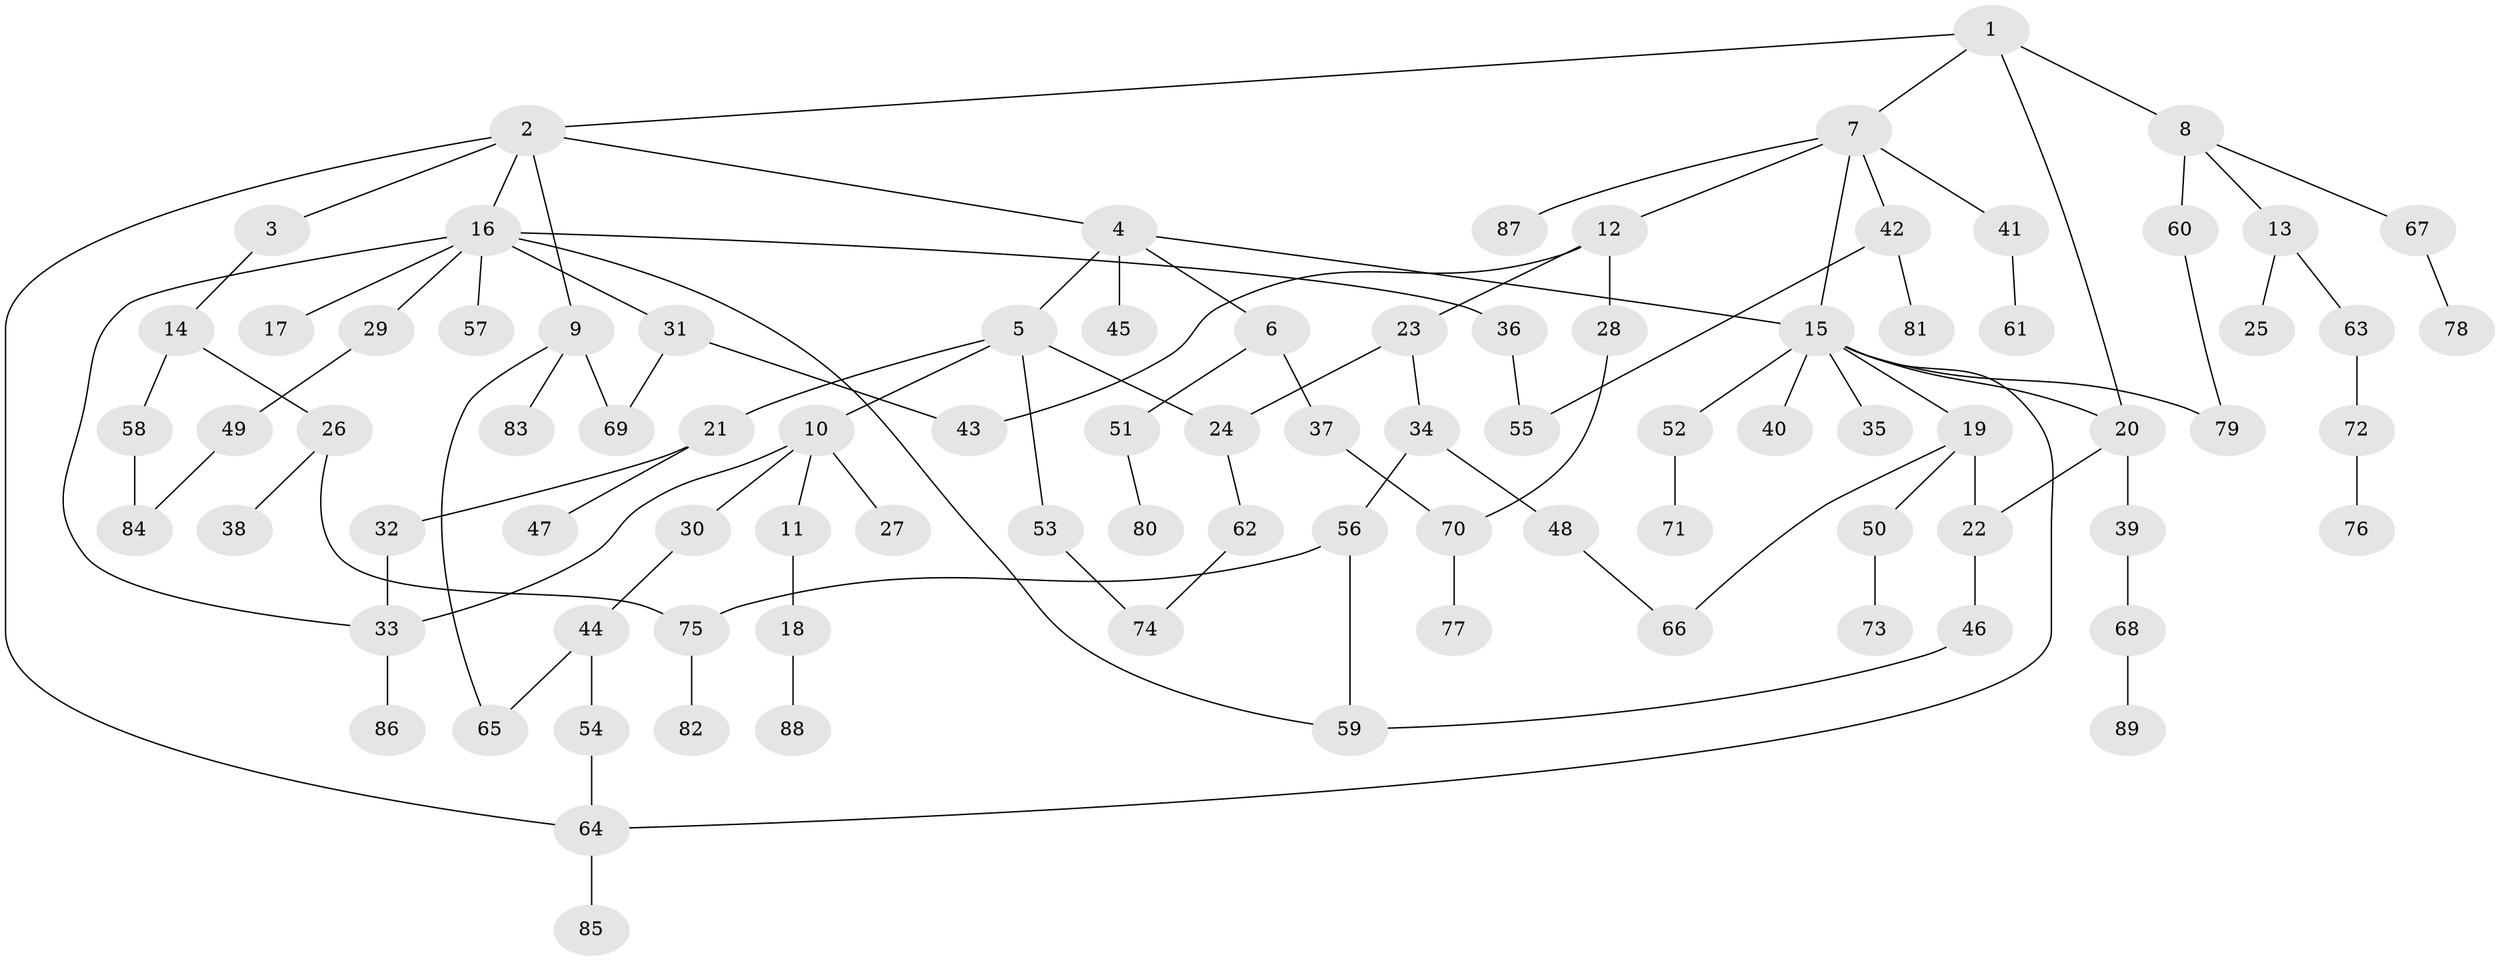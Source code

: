// coarse degree distribution, {22: 0.03333333333333333, 3: 0.16666666666666666, 8: 0.03333333333333333, 1: 0.43333333333333335, 7: 0.03333333333333333, 5: 0.03333333333333333, 2: 0.26666666666666666}
// Generated by graph-tools (version 1.1) at 2025/16/03/04/25 18:16:57]
// undirected, 89 vertices, 108 edges
graph export_dot {
graph [start="1"]
  node [color=gray90,style=filled];
  1;
  2;
  3;
  4;
  5;
  6;
  7;
  8;
  9;
  10;
  11;
  12;
  13;
  14;
  15;
  16;
  17;
  18;
  19;
  20;
  21;
  22;
  23;
  24;
  25;
  26;
  27;
  28;
  29;
  30;
  31;
  32;
  33;
  34;
  35;
  36;
  37;
  38;
  39;
  40;
  41;
  42;
  43;
  44;
  45;
  46;
  47;
  48;
  49;
  50;
  51;
  52;
  53;
  54;
  55;
  56;
  57;
  58;
  59;
  60;
  61;
  62;
  63;
  64;
  65;
  66;
  67;
  68;
  69;
  70;
  71;
  72;
  73;
  74;
  75;
  76;
  77;
  78;
  79;
  80;
  81;
  82;
  83;
  84;
  85;
  86;
  87;
  88;
  89;
  1 -- 2;
  1 -- 7;
  1 -- 8;
  1 -- 20;
  2 -- 3;
  2 -- 4;
  2 -- 9;
  2 -- 16;
  2 -- 64;
  3 -- 14;
  4 -- 5;
  4 -- 6;
  4 -- 15;
  4 -- 45;
  5 -- 10;
  5 -- 21;
  5 -- 24;
  5 -- 53;
  6 -- 37;
  6 -- 51;
  7 -- 12;
  7 -- 41;
  7 -- 42;
  7 -- 87;
  7 -- 15;
  8 -- 13;
  8 -- 60;
  8 -- 67;
  9 -- 83;
  9 -- 69;
  9 -- 65;
  10 -- 11;
  10 -- 27;
  10 -- 30;
  10 -- 33;
  11 -- 18;
  12 -- 23;
  12 -- 28;
  12 -- 43;
  13 -- 25;
  13 -- 63;
  14 -- 26;
  14 -- 58;
  15 -- 19;
  15 -- 35;
  15 -- 40;
  15 -- 52;
  15 -- 79;
  15 -- 20;
  15 -- 64;
  16 -- 17;
  16 -- 29;
  16 -- 31;
  16 -- 36;
  16 -- 57;
  16 -- 59;
  16 -- 33;
  18 -- 88;
  19 -- 22;
  19 -- 50;
  19 -- 66;
  20 -- 39;
  20 -- 22;
  21 -- 32;
  21 -- 47;
  22 -- 46;
  23 -- 34;
  23 -- 24;
  24 -- 62;
  26 -- 38;
  26 -- 75;
  28 -- 70;
  29 -- 49;
  30 -- 44;
  31 -- 69;
  31 -- 43;
  32 -- 33;
  33 -- 86;
  34 -- 48;
  34 -- 56;
  36 -- 55;
  37 -- 70;
  39 -- 68;
  41 -- 61;
  42 -- 81;
  42 -- 55;
  44 -- 54;
  44 -- 65;
  46 -- 59;
  48 -- 66;
  49 -- 84;
  50 -- 73;
  51 -- 80;
  52 -- 71;
  53 -- 74;
  54 -- 64;
  56 -- 75;
  56 -- 59;
  58 -- 84;
  60 -- 79;
  62 -- 74;
  63 -- 72;
  64 -- 85;
  67 -- 78;
  68 -- 89;
  70 -- 77;
  72 -- 76;
  75 -- 82;
}
